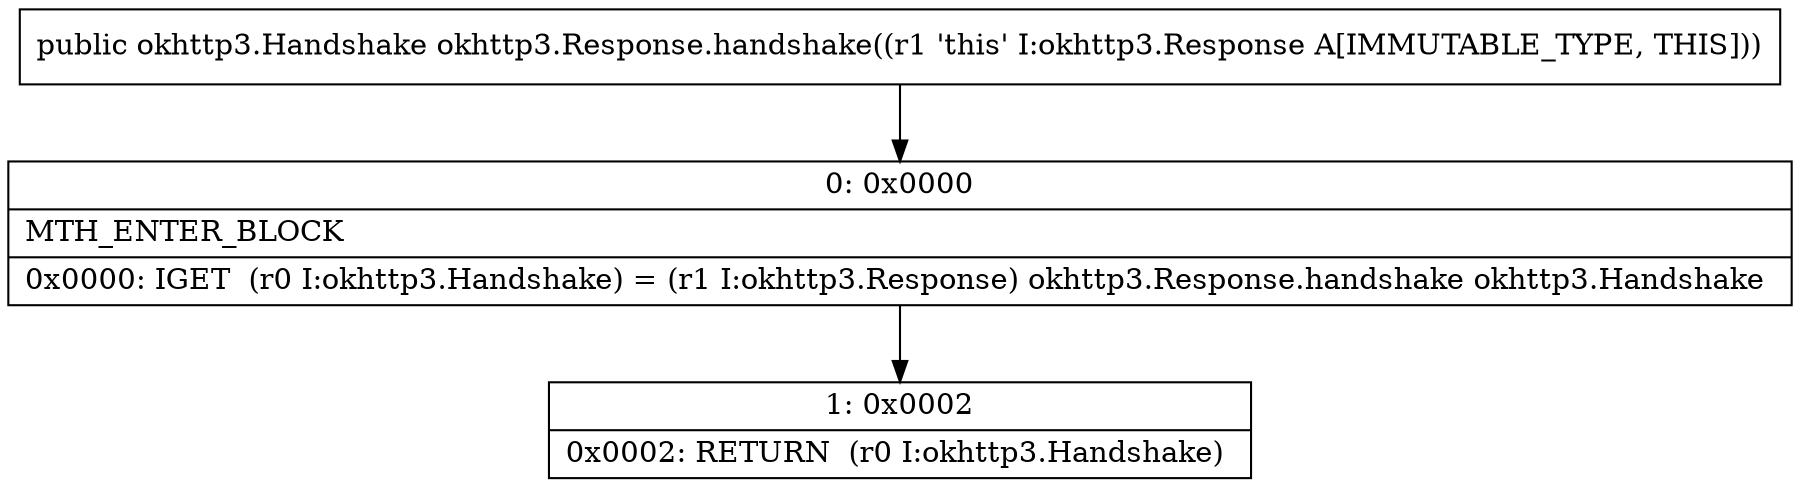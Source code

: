 digraph "CFG forokhttp3.Response.handshake()Lokhttp3\/Handshake;" {
Node_0 [shape=record,label="{0\:\ 0x0000|MTH_ENTER_BLOCK\l|0x0000: IGET  (r0 I:okhttp3.Handshake) = (r1 I:okhttp3.Response) okhttp3.Response.handshake okhttp3.Handshake \l}"];
Node_1 [shape=record,label="{1\:\ 0x0002|0x0002: RETURN  (r0 I:okhttp3.Handshake) \l}"];
MethodNode[shape=record,label="{public okhttp3.Handshake okhttp3.Response.handshake((r1 'this' I:okhttp3.Response A[IMMUTABLE_TYPE, THIS])) }"];
MethodNode -> Node_0;
Node_0 -> Node_1;
}

